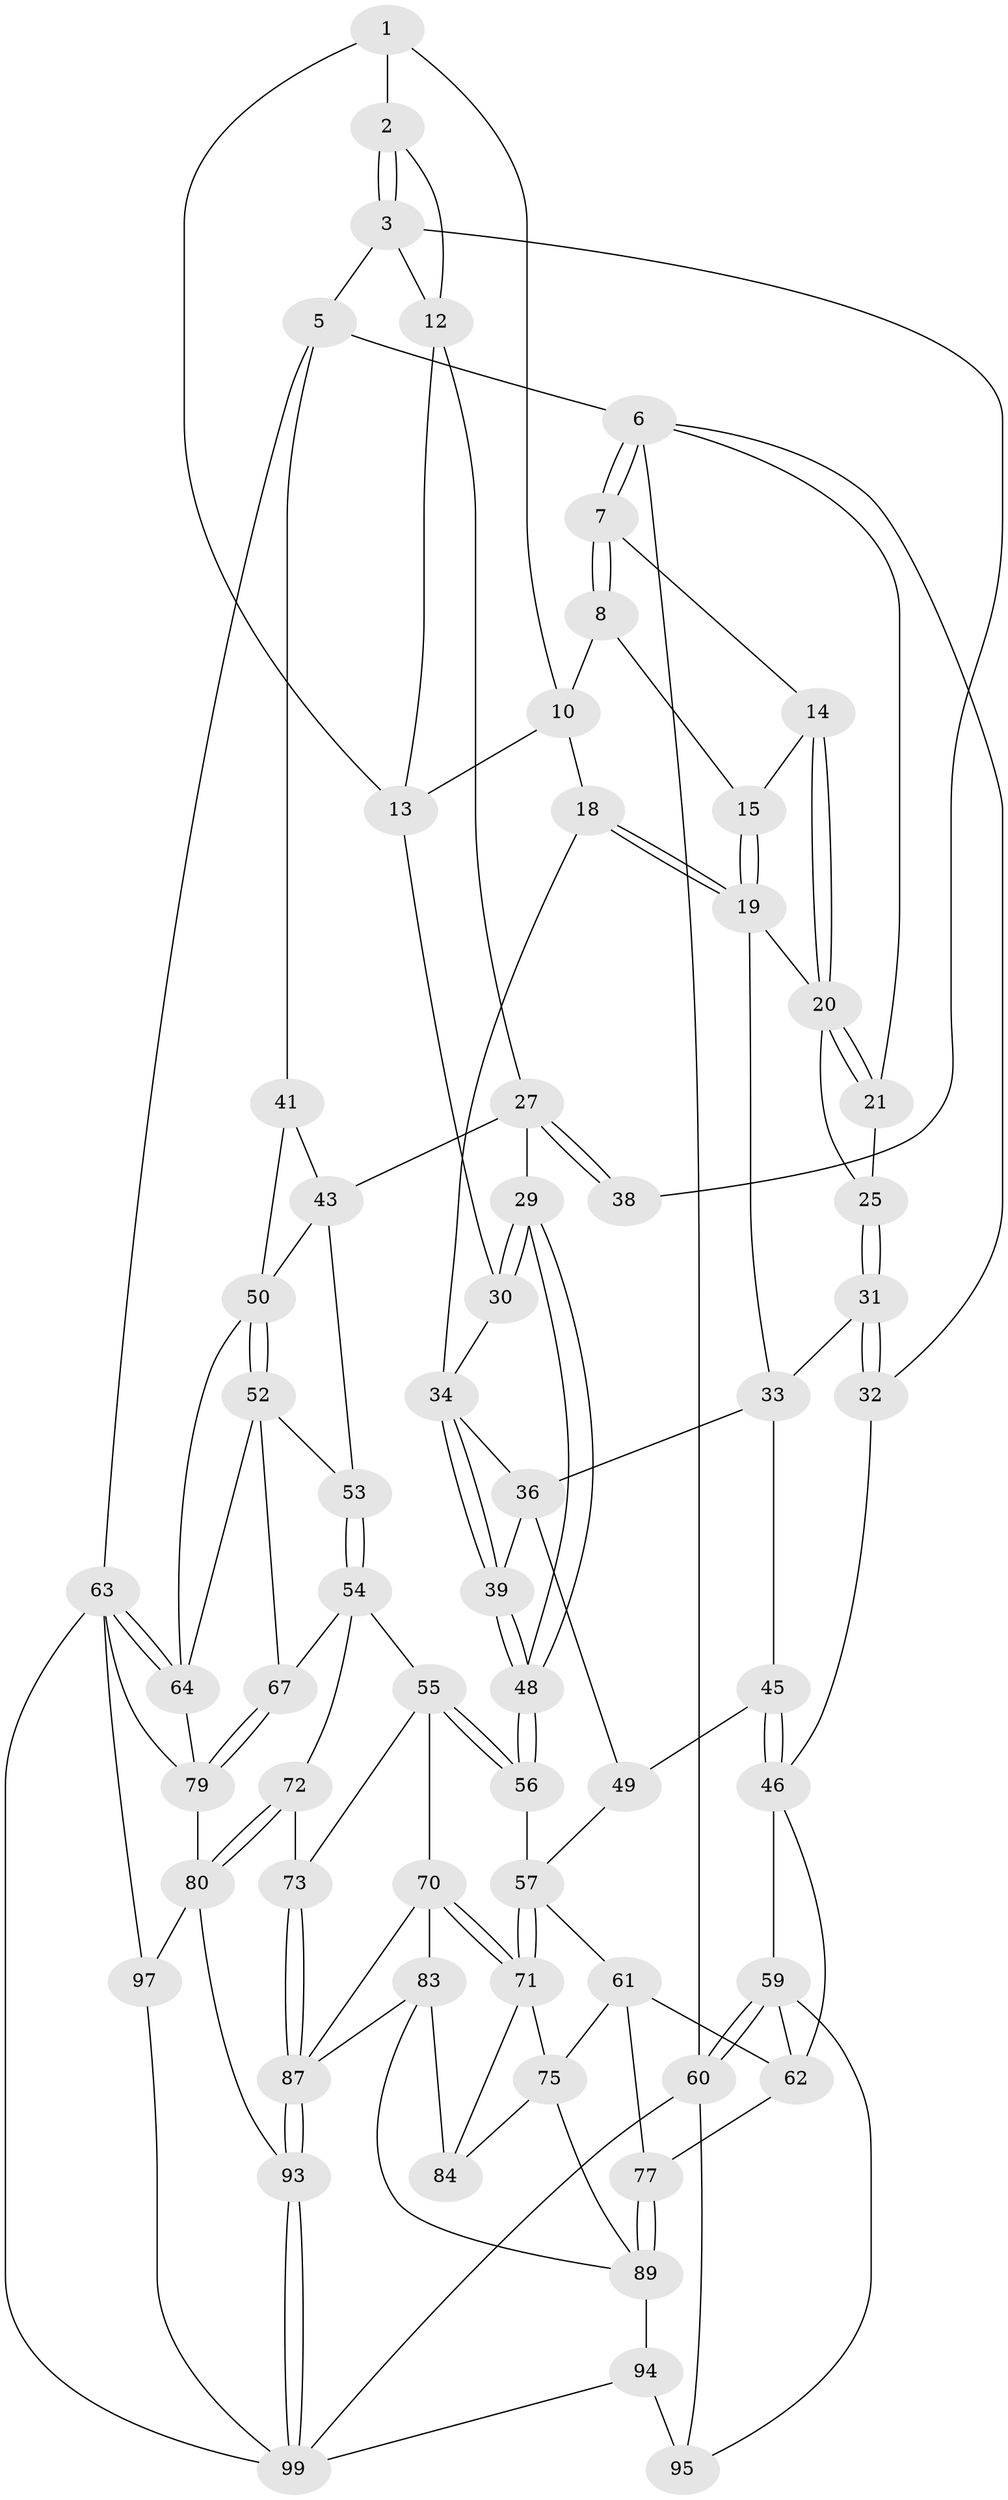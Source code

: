 // original degree distribution, {3: 0.0297029702970297, 4: 0.19801980198019803, 5: 0.5841584158415841, 6: 0.18811881188118812}
// Generated by graph-tools (version 1.1) at 2025/38/02/21/25 10:38:58]
// undirected, 64 vertices, 143 edges
graph export_dot {
graph [start="1"]
  node [color=gray90,style=filled];
  1 [pos="+0.4572317199006036+0",super="+9"];
  2 [pos="+0.5678858639624663+0"];
  3 [pos="+0.8572570123245558+0",super="+4"];
  5 [pos="+1+0"];
  6 [pos="+0+0",super="+22"];
  7 [pos="+0+0"];
  8 [pos="+0.31095931391840803+0",super="+11"];
  10 [pos="+0.33374258345567187+0.11580398649750803",super="+17"];
  12 [pos="+0.5620647271011535+0",super="+16"];
  13 [pos="+0.5422025265141625+0.12028885872459771",super="+26"];
  14 [pos="+0.16680392057554622+0.04472744120128996"];
  15 [pos="+0.19252889363313452+0.05411795169173928"];
  18 [pos="+0.3069723087576946+0.17210195839669046"];
  19 [pos="+0.2841354014692852+0.16516025061788356",super="+23"];
  20 [pos="+0.1533350517873685+0.0722641253895492",super="+24"];
  21 [pos="+0.05456740433482267+0.1363724445554452"];
  25 [pos="+0.10910714737486939+0.1812801924923458"];
  27 [pos="+0.7162472509312293+0.23085209835572493",super="+28"];
  29 [pos="+0.655673873974421+0.28003058401127795"];
  30 [pos="+0.5760497261127543+0.19117295474699816"];
  31 [pos="+0.1188354756560335+0.24522707715570577"];
  32 [pos="+0+0.2616172861212876"];
  33 [pos="+0.1271122885089152+0.2574800750509662",super="+37"];
  34 [pos="+0.352143269358025+0.21057918646448365",super="+35"];
  36 [pos="+0.2564860691162921+0.3057274627174202",super="+40"];
  38 [pos="+0.874143657820973+0.2090124419661536"];
  39 [pos="+0.5065614280926353+0.41099368961691873"];
  41 [pos="+0.9085469753764747+0.23992110014317733",super="+42"];
  43 [pos="+0.9676738944626886+0.34757699876306797",super="+44"];
  45 [pos="+0.046540435356228885+0.43083980487610946"];
  46 [pos="+0+0.5169777513523603",super="+47"];
  48 [pos="+0.5422993675568231+0.4283920036500652"];
  49 [pos="+0.2448481348896873+0.4279983197927912"];
  50 [pos="+0.9798343162952255+0.35361518296297806",super="+51"];
  52 [pos="+0.9030632270180892+0.5224125916780235",super="+66"];
  53 [pos="+0.8537301468100238+0.4839341628524728"];
  54 [pos="+0.6996030577327647+0.5539832661009865",super="+68"];
  55 [pos="+0.5837719711225658+0.5171856083431072",super="+69"];
  56 [pos="+0.5419034213628331+0.4487134903000921"];
  57 [pos="+0.39375387182571453+0.5631960231551627",super="+58"];
  59 [pos="+0+0.9476350687410388",super="+85"];
  60 [pos="+0+1"];
  61 [pos="+0.23760893231188854+0.614134198524871",super="+76"];
  62 [pos="+0.01320802399402457+0.578680025765985",super="+78"];
  63 [pos="+1+1",super="+96"];
  64 [pos="+1+0.6391209000528018",super="+65"];
  67 [pos="+0.8495404680775399+0.6657534609159457"];
  70 [pos="+0.5084060585072334+0.743456284653542",super="+82"];
  71 [pos="+0.41731493421895294+0.7050673628365917",super="+74"];
  72 [pos="+0.6984767733350965+0.7652678716784966"];
  73 [pos="+0.659594671104328+0.7682220221776735"];
  75 [pos="+0.33187755020861776+0.7431587294513143",super="+86"];
  77 [pos="+0.24787101498481146+0.7793137083099231"];
  79 [pos="+0.8650768165332072+0.7968627326583726",super="+81"];
  80 [pos="+0.7726772640531231+0.8327654242327395",super="+92"];
  83 [pos="+0.4439337882440841+0.8217482526801471",super="+90"];
  84 [pos="+0.4235764530353123+0.828380274254456"];
  87 [pos="+0.6165318257948099+0.9270283420535121",super="+88"];
  89 [pos="+0.2945558041268581+0.9910881509066027",super="+91"];
  93 [pos="+0.6325569715685675+0.9553952386566625"];
  94 [pos="+0.27366287186853616+1",super="+100"];
  95 [pos="+0.0874397144176516+0.8629475972954674",super="+98"];
  97 [pos="+0.8644559854197653+0.9574486786121975"];
  99 [pos="+0.6592842669770629+1",super="+101"];
  1 -- 2;
  1 -- 10;
  1 -- 13;
  2 -- 3;
  2 -- 3;
  2 -- 12;
  3 -- 12;
  3 -- 5;
  3 -- 38;
  5 -- 6;
  5 -- 63;
  5 -- 41;
  6 -- 7;
  6 -- 7;
  6 -- 60;
  6 -- 32;
  6 -- 21;
  7 -- 8;
  7 -- 8;
  7 -- 14;
  8 -- 10;
  8 -- 15;
  10 -- 18;
  10 -- 13;
  12 -- 13;
  12 -- 27;
  13 -- 30;
  14 -- 15;
  14 -- 20;
  14 -- 20;
  15 -- 19;
  15 -- 19;
  18 -- 19;
  18 -- 19;
  18 -- 34;
  19 -- 33;
  19 -- 20;
  20 -- 21;
  20 -- 21;
  20 -- 25;
  21 -- 25;
  25 -- 31;
  25 -- 31;
  27 -- 38;
  27 -- 38;
  27 -- 43;
  27 -- 29;
  29 -- 30;
  29 -- 30;
  29 -- 48;
  29 -- 48;
  30 -- 34;
  31 -- 32;
  31 -- 32;
  31 -- 33;
  32 -- 46;
  33 -- 36;
  33 -- 45;
  34 -- 39;
  34 -- 39;
  34 -- 36;
  36 -- 49;
  36 -- 39;
  39 -- 48;
  39 -- 48;
  41 -- 43;
  41 -- 50;
  43 -- 50;
  43 -- 53;
  45 -- 46;
  45 -- 46;
  45 -- 49;
  46 -- 62;
  46 -- 59;
  48 -- 56;
  48 -- 56;
  49 -- 57;
  50 -- 52;
  50 -- 52;
  50 -- 64;
  52 -- 53;
  52 -- 64;
  52 -- 67;
  53 -- 54;
  53 -- 54;
  54 -- 55;
  54 -- 72;
  54 -- 67;
  55 -- 56;
  55 -- 56;
  55 -- 73;
  55 -- 70;
  56 -- 57;
  57 -- 71;
  57 -- 71;
  57 -- 61;
  59 -- 60;
  59 -- 60;
  59 -- 62;
  59 -- 95;
  60 -- 99;
  60 -- 95;
  61 -- 62;
  61 -- 75;
  61 -- 77;
  62 -- 77;
  63 -- 64;
  63 -- 64;
  63 -- 99;
  63 -- 97;
  63 -- 79;
  64 -- 79;
  67 -- 79;
  67 -- 79;
  70 -- 71;
  70 -- 71;
  70 -- 83;
  70 -- 87;
  71 -- 75;
  71 -- 84;
  72 -- 73;
  72 -- 80;
  72 -- 80;
  73 -- 87;
  73 -- 87;
  75 -- 89;
  75 -- 84;
  77 -- 89;
  77 -- 89;
  79 -- 80;
  80 -- 97;
  80 -- 93;
  83 -- 84;
  83 -- 87;
  83 -- 89;
  87 -- 93;
  87 -- 93;
  89 -- 94;
  93 -- 99;
  93 -- 99;
  94 -- 95 [weight=2];
  94 -- 99;
  97 -- 99;
}

